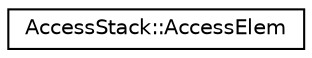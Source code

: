 digraph "类继承关系图"
{
 // INTERACTIVE_SVG=YES
 // LATEX_PDF_SIZE
  edge [fontname="Helvetica",fontsize="10",labelfontname="Helvetica",labelfontsize="10"];
  node [fontname="Helvetica",fontsize="10",shape=record];
  rankdir="LR";
  Node0 [label="AccessStack::AccessElem",height=0.2,width=0.4,color="black", fillcolor="white", style="filled",URL="$d3/d6a/struct_access_stack_1_1_access_elem.html",tooltip="Element in the stack."];
}
